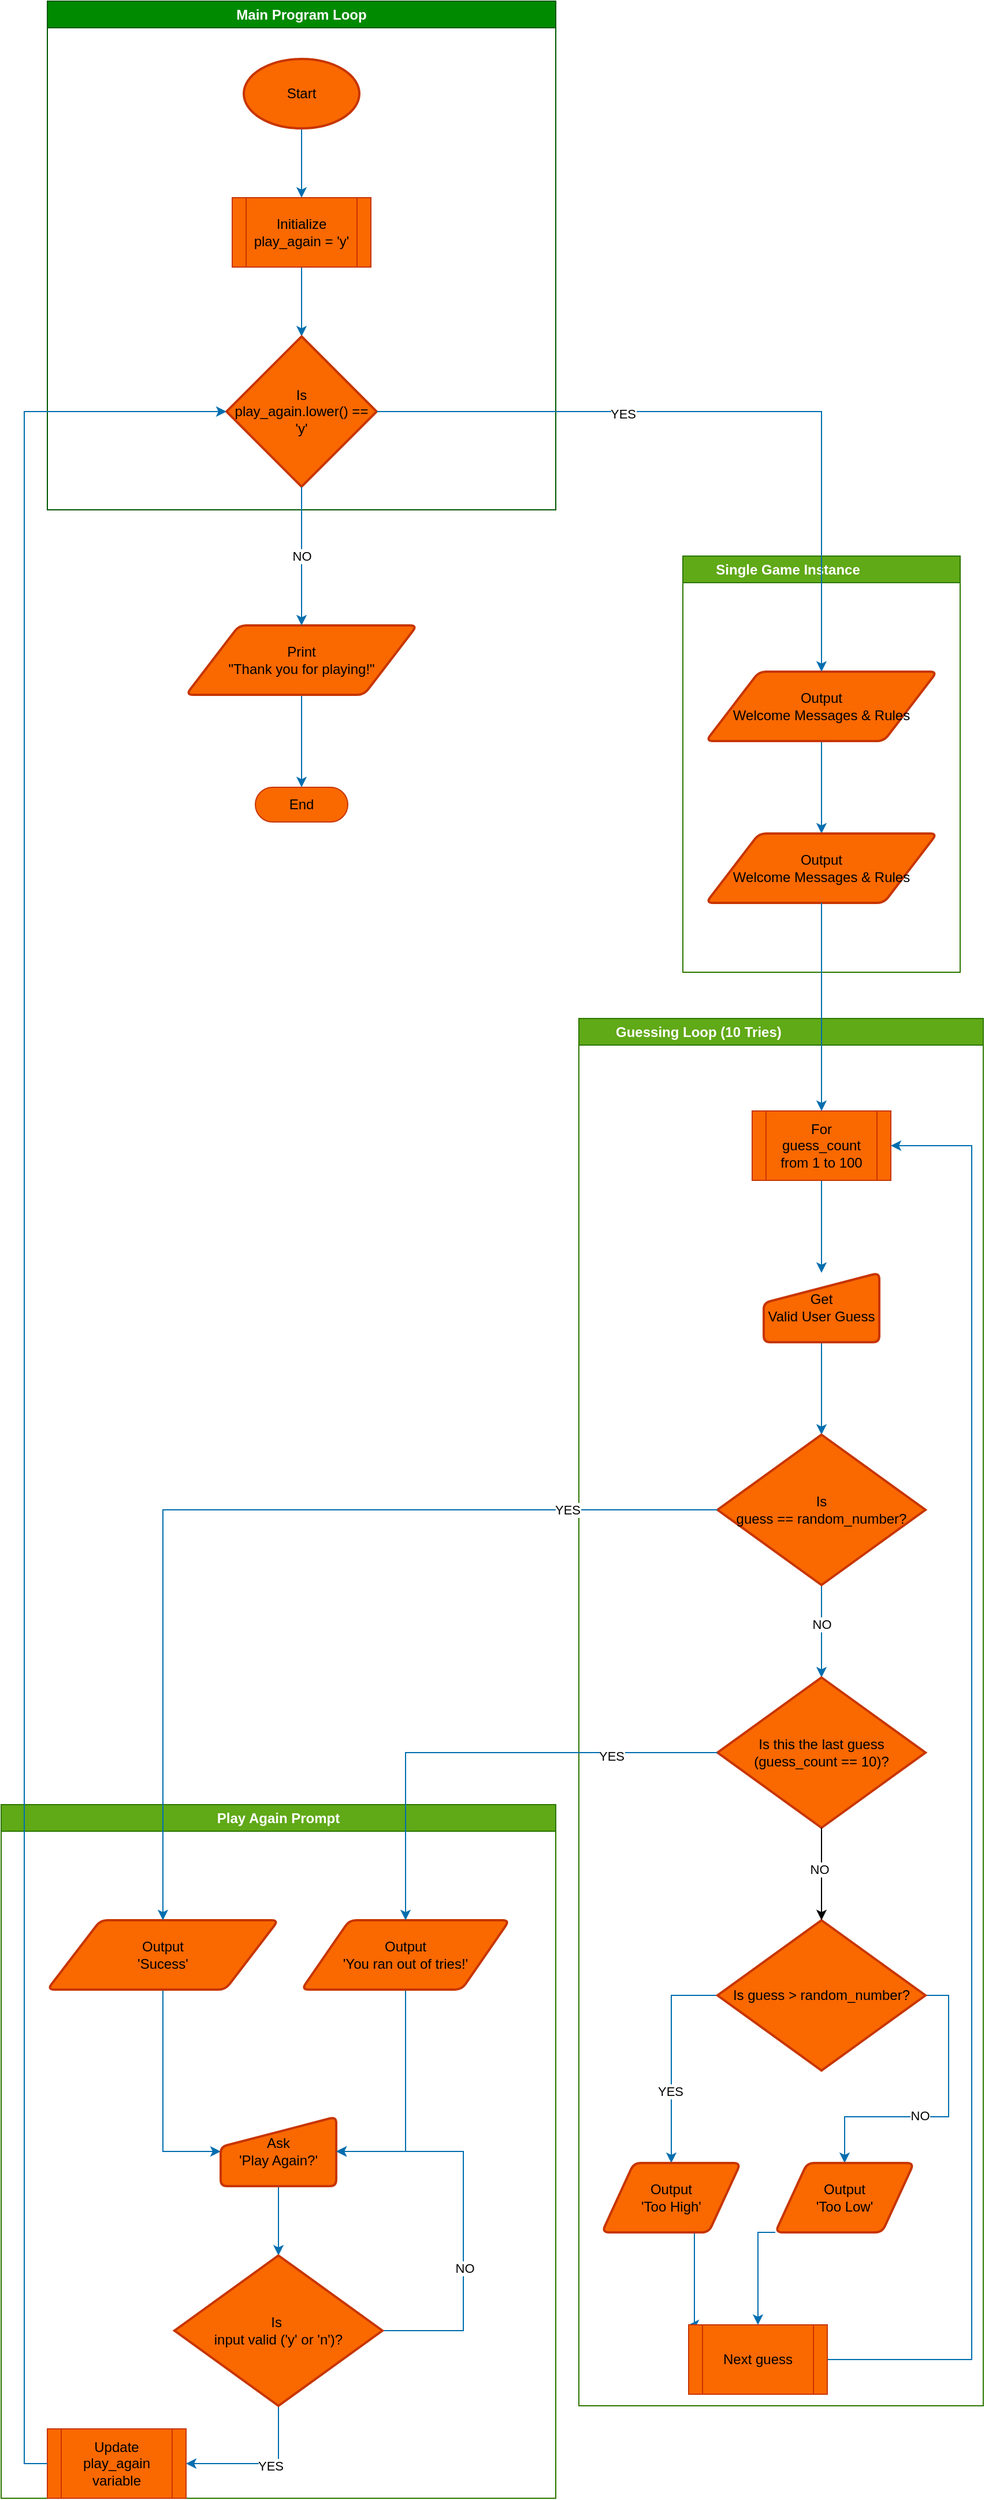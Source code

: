 <mxfile version="28.2.4">
  <diagram name="Page-1" id="NZuQ4O7f3G0Cdv8Sl80c">
    <mxGraphModel dx="1426" dy="823" grid="1" gridSize="10" guides="1" tooltips="1" connect="1" arrows="1" fold="1" page="1" pageScale="1" pageWidth="850" pageHeight="1100" math="0" shadow="0">
      <root>
        <mxCell id="0" />
        <mxCell id="1" parent="0" />
        <mxCell id="RK0en1vMOYa4nUFbqt7z-1" value="Main Program Loop" style="swimlane;whiteSpace=wrap;html=1;fillColor=#008a00;fontColor=#ffffff;strokeColor=#005700;" vertex="1" parent="1">
          <mxGeometry x="40" y="40" width="440" height="440" as="geometry" />
        </mxCell>
        <mxCell id="RK0en1vMOYa4nUFbqt7z-4" value="" style="edgeStyle=orthogonalEdgeStyle;rounded=0;orthogonalLoop=1;jettySize=auto;html=1;fillColor=#1ba1e2;strokeColor=#006EAF;" edge="1" parent="RK0en1vMOYa4nUFbqt7z-1" source="RK0en1vMOYa4nUFbqt7z-2" target="RK0en1vMOYa4nUFbqt7z-3">
          <mxGeometry relative="1" as="geometry" />
        </mxCell>
        <mxCell id="RK0en1vMOYa4nUFbqt7z-2" value="Start" style="strokeWidth=2;html=1;shape=mxgraph.flowchart.start_1;whiteSpace=wrap;fillColor=#fa6800;fontColor=#000000;strokeColor=#C73500;" vertex="1" parent="RK0en1vMOYa4nUFbqt7z-1">
          <mxGeometry x="170" y="50" width="100" height="60" as="geometry" />
        </mxCell>
        <mxCell id="RK0en1vMOYa4nUFbqt7z-6" value="" style="edgeStyle=orthogonalEdgeStyle;rounded=0;orthogonalLoop=1;jettySize=auto;html=1;fillColor=#1ba1e2;strokeColor=#006EAF;" edge="1" parent="RK0en1vMOYa4nUFbqt7z-1" source="RK0en1vMOYa4nUFbqt7z-3" target="RK0en1vMOYa4nUFbqt7z-5">
          <mxGeometry relative="1" as="geometry" />
        </mxCell>
        <mxCell id="RK0en1vMOYa4nUFbqt7z-3" value="Initialize&lt;div&gt;play_again = &#39;y&#39;&lt;/div&gt;" style="shape=process;whiteSpace=wrap;html=1;backgroundOutline=1;fillColor=#fa6800;fontColor=#000000;strokeColor=#C73500;" vertex="1" parent="RK0en1vMOYa4nUFbqt7z-1">
          <mxGeometry x="160" y="170" width="120" height="60" as="geometry" />
        </mxCell>
        <mxCell id="RK0en1vMOYa4nUFbqt7z-5" value="Is&lt;div&gt;play_again.lower() == &#39;y&#39;&lt;/div&gt;" style="strokeWidth=2;html=1;shape=mxgraph.flowchart.decision;whiteSpace=wrap;fillColor=#fa6800;fontColor=#000000;strokeColor=#C73500;" vertex="1" parent="RK0en1vMOYa4nUFbqt7z-1">
          <mxGeometry x="155" y="290" width="130" height="130" as="geometry" />
        </mxCell>
        <mxCell id="RK0en1vMOYa4nUFbqt7z-7" value="&amp;nbsp; &amp;nbsp; &amp;nbsp; &amp;nbsp; Single Game Instance" style="swimlane;whiteSpace=wrap;html=1;align=left;fillColor=#60a917;fontColor=#ffffff;strokeColor=#2D7600;" vertex="1" parent="1">
          <mxGeometry x="590" y="520" width="240" height="360" as="geometry" />
        </mxCell>
        <mxCell id="RK0en1vMOYa4nUFbqt7z-15" style="edgeStyle=orthogonalEdgeStyle;rounded=0;orthogonalLoop=1;jettySize=auto;html=1;fillColor=#1ba1e2;strokeColor=#006EAF;" edge="1" parent="RK0en1vMOYa4nUFbqt7z-7" source="RK0en1vMOYa4nUFbqt7z-13" target="RK0en1vMOYa4nUFbqt7z-14">
          <mxGeometry relative="1" as="geometry" />
        </mxCell>
        <mxCell id="RK0en1vMOYa4nUFbqt7z-13" value="Output&lt;div&gt;Welcome Messages &amp;amp; Rules&lt;/div&gt;" style="shape=parallelogram;html=1;strokeWidth=2;perimeter=parallelogramPerimeter;whiteSpace=wrap;rounded=1;arcSize=12;size=0.23;fillColor=#fa6800;fontColor=#000000;strokeColor=#C73500;" vertex="1" parent="RK0en1vMOYa4nUFbqt7z-7">
          <mxGeometry x="20" y="100" width="200" height="60" as="geometry" />
        </mxCell>
        <mxCell id="RK0en1vMOYa4nUFbqt7z-14" value="Output&lt;div&gt;Welcome Messages &amp;amp; Rules&lt;/div&gt;" style="shape=parallelogram;html=1;strokeWidth=2;perimeter=parallelogramPerimeter;whiteSpace=wrap;rounded=1;arcSize=12;size=0.23;fillColor=#fa6800;fontColor=#000000;strokeColor=#C73500;" vertex="1" parent="RK0en1vMOYa4nUFbqt7z-7">
          <mxGeometry x="20" y="240" width="200" height="60" as="geometry" />
        </mxCell>
        <mxCell id="RK0en1vMOYa4nUFbqt7z-16" style="edgeStyle=orthogonalEdgeStyle;rounded=0;orthogonalLoop=1;jettySize=auto;html=1;exitX=1;exitY=0.5;exitDx=0;exitDy=0;exitPerimeter=0;entryX=0.5;entryY=0;entryDx=0;entryDy=0;fillColor=#1ba1e2;strokeColor=#006EAF;" edge="1" parent="1" source="RK0en1vMOYa4nUFbqt7z-5" target="RK0en1vMOYa4nUFbqt7z-13">
          <mxGeometry relative="1" as="geometry" />
        </mxCell>
        <mxCell id="RK0en1vMOYa4nUFbqt7z-17" value="YES" style="edgeLabel;html=1;align=center;verticalAlign=middle;resizable=0;points=[];" vertex="1" connectable="0" parent="RK0en1vMOYa4nUFbqt7z-16">
          <mxGeometry x="-0.301" y="-2" relative="1" as="geometry">
            <mxPoint as="offset" />
          </mxGeometry>
        </mxCell>
        <mxCell id="RK0en1vMOYa4nUFbqt7z-22" value="" style="edgeStyle=orthogonalEdgeStyle;rounded=0;orthogonalLoop=1;jettySize=auto;html=1;fillColor=#1ba1e2;strokeColor=#006EAF;" edge="1" parent="1" source="RK0en1vMOYa4nUFbqt7z-18" target="RK0en1vMOYa4nUFbqt7z-21">
          <mxGeometry relative="1" as="geometry" />
        </mxCell>
        <mxCell id="RK0en1vMOYa4nUFbqt7z-18" value="Print&lt;div&gt;&quot;Thank you for playing!&quot;&lt;/div&gt;" style="shape=parallelogram;html=1;strokeWidth=2;perimeter=parallelogramPerimeter;whiteSpace=wrap;rounded=1;arcSize=12;size=0.23;fillColor=#fa6800;fontColor=#000000;strokeColor=#C73500;" vertex="1" parent="1">
          <mxGeometry x="160" y="580" width="200" height="60" as="geometry" />
        </mxCell>
        <mxCell id="RK0en1vMOYa4nUFbqt7z-19" style="edgeStyle=orthogonalEdgeStyle;rounded=0;orthogonalLoop=1;jettySize=auto;html=1;entryX=0.5;entryY=0;entryDx=0;entryDy=0;fillColor=#1ba1e2;strokeColor=#006EAF;" edge="1" parent="1" source="RK0en1vMOYa4nUFbqt7z-5" target="RK0en1vMOYa4nUFbqt7z-18">
          <mxGeometry relative="1" as="geometry" />
        </mxCell>
        <mxCell id="RK0en1vMOYa4nUFbqt7z-92" value="NO" style="edgeLabel;html=1;align=center;verticalAlign=middle;resizable=0;points=[];fontColor=light-dark(default, #ff0000);" vertex="1" connectable="0" parent="RK0en1vMOYa4nUFbqt7z-19">
          <mxGeometry x="0.25" y="4" relative="1" as="geometry">
            <mxPoint x="-4" y="-15" as="offset" />
          </mxGeometry>
        </mxCell>
        <mxCell id="RK0en1vMOYa4nUFbqt7z-21" value="End" style="html=1;dashed=0;whiteSpace=wrap;shape=mxgraph.dfd.start;fillColor=#fa6800;fontColor=#000000;strokeColor=#C73500;" vertex="1" parent="1">
          <mxGeometry x="220" y="720" width="80" height="30" as="geometry" />
        </mxCell>
        <mxCell id="RK0en1vMOYa4nUFbqt7z-23" value="&amp;nbsp; &amp;nbsp; &amp;nbsp; &amp;nbsp; &amp;nbsp;Guessing Loop (10 Tries)" style="swimlane;whiteSpace=wrap;html=1;align=left;fillColor=#60a917;fontColor=#ffffff;strokeColor=#2D7600;" vertex="1" parent="1">
          <mxGeometry x="500" y="920" width="350" height="1200" as="geometry">
            <mxRectangle x="410" y="960" width="180" height="30" as="alternateBounds" />
          </mxGeometry>
        </mxCell>
        <mxCell id="RK0en1vMOYa4nUFbqt7z-32" value="" style="edgeStyle=orthogonalEdgeStyle;rounded=0;orthogonalLoop=1;jettySize=auto;html=1;fillColor=#1ba1e2;strokeColor=#006EAF;" edge="1" parent="RK0en1vMOYa4nUFbqt7z-23" source="RK0en1vMOYa4nUFbqt7z-28" target="RK0en1vMOYa4nUFbqt7z-31">
          <mxGeometry relative="1" as="geometry" />
        </mxCell>
        <mxCell id="RK0en1vMOYa4nUFbqt7z-28" value="For&lt;div&gt;guess_count from 1 to 100&lt;/div&gt;" style="shape=process;whiteSpace=wrap;html=1;backgroundOutline=1;fillColor=#fa6800;fontColor=#000000;strokeColor=#C73500;" vertex="1" parent="RK0en1vMOYa4nUFbqt7z-23">
          <mxGeometry x="150" y="80" width="120" height="60" as="geometry" />
        </mxCell>
        <mxCell id="RK0en1vMOYa4nUFbqt7z-34" value="" style="edgeStyle=orthogonalEdgeStyle;rounded=0;orthogonalLoop=1;jettySize=auto;html=1;fillColor=#1ba1e2;strokeColor=#006EAF;" edge="1" parent="RK0en1vMOYa4nUFbqt7z-23" source="RK0en1vMOYa4nUFbqt7z-31" target="RK0en1vMOYa4nUFbqt7z-33">
          <mxGeometry relative="1" as="geometry" />
        </mxCell>
        <mxCell id="RK0en1vMOYa4nUFbqt7z-31" value="Get&lt;div&gt;Valid User Guess&lt;/div&gt;" style="html=1;strokeWidth=2;shape=manualInput;whiteSpace=wrap;rounded=1;size=26;arcSize=11;fillColor=#fa6800;fontColor=#000000;strokeColor=#C73500;" vertex="1" parent="RK0en1vMOYa4nUFbqt7z-23">
          <mxGeometry x="160" y="220" width="100" height="60" as="geometry" />
        </mxCell>
        <mxCell id="RK0en1vMOYa4nUFbqt7z-36" style="edgeStyle=orthogonalEdgeStyle;rounded=0;orthogonalLoop=1;jettySize=auto;html=1;fillColor=#1ba1e2;strokeColor=#006EAF;" edge="1" parent="RK0en1vMOYa4nUFbqt7z-23" source="RK0en1vMOYa4nUFbqt7z-33" target="RK0en1vMOYa4nUFbqt7z-35">
          <mxGeometry relative="1" as="geometry" />
        </mxCell>
        <mxCell id="RK0en1vMOYa4nUFbqt7z-74" value="NO" style="edgeLabel;html=1;align=center;verticalAlign=middle;resizable=0;points=[];" vertex="1" connectable="0" parent="RK0en1vMOYa4nUFbqt7z-36">
          <mxGeometry x="-0.15" relative="1" as="geometry">
            <mxPoint as="offset" />
          </mxGeometry>
        </mxCell>
        <mxCell id="RK0en1vMOYa4nUFbqt7z-33" value="Is&lt;div&gt;guess == random_number?&lt;/div&gt;" style="strokeWidth=2;html=1;shape=mxgraph.flowchart.decision;whiteSpace=wrap;fillColor=#fa6800;fontColor=#000000;strokeColor=#C73500;" vertex="1" parent="RK0en1vMOYa4nUFbqt7z-23">
          <mxGeometry x="120" y="360" width="180" height="130" as="geometry" />
        </mxCell>
        <mxCell id="RK0en1vMOYa4nUFbqt7z-35" value="Is this the last guess&lt;div&gt;(guess_count == 10)?&lt;/div&gt;" style="strokeWidth=2;html=1;shape=mxgraph.flowchart.decision;whiteSpace=wrap;fillColor=#fa6800;fontColor=#000000;strokeColor=#C73500;" vertex="1" parent="RK0en1vMOYa4nUFbqt7z-23">
          <mxGeometry x="120" y="570" width="180" height="130" as="geometry" />
        </mxCell>
        <mxCell id="RK0en1vMOYa4nUFbqt7z-41" style="edgeStyle=orthogonalEdgeStyle;rounded=0;orthogonalLoop=1;jettySize=auto;html=1;entryX=0.5;entryY=0;entryDx=0;entryDy=0;exitX=0;exitY=0.5;exitDx=0;exitDy=0;exitPerimeter=0;fillColor=#1ba1e2;strokeColor=#006EAF;" edge="1" parent="RK0en1vMOYa4nUFbqt7z-23" source="RK0en1vMOYa4nUFbqt7z-37" target="RK0en1vMOYa4nUFbqt7z-40">
          <mxGeometry relative="1" as="geometry" />
        </mxCell>
        <mxCell id="RK0en1vMOYa4nUFbqt7z-71" value="YES" style="edgeLabel;html=1;align=center;verticalAlign=middle;resizable=0;points=[];" vertex="1" connectable="0" parent="RK0en1vMOYa4nUFbqt7z-41">
          <mxGeometry x="0.323" y="-1" relative="1" as="geometry">
            <mxPoint as="offset" />
          </mxGeometry>
        </mxCell>
        <mxCell id="RK0en1vMOYa4nUFbqt7z-42" style="edgeStyle=orthogonalEdgeStyle;rounded=0;orthogonalLoop=1;jettySize=auto;html=1;entryX=0.5;entryY=0;entryDx=0;entryDy=0;exitX=1;exitY=0.5;exitDx=0;exitDy=0;exitPerimeter=0;fillColor=#1ba1e2;strokeColor=#006EAF;" edge="1" parent="RK0en1vMOYa4nUFbqt7z-23" source="RK0en1vMOYa4nUFbqt7z-37" target="RK0en1vMOYa4nUFbqt7z-39">
          <mxGeometry relative="1" as="geometry" />
        </mxCell>
        <mxCell id="RK0en1vMOYa4nUFbqt7z-72" value="NO" style="edgeLabel;html=1;align=center;verticalAlign=middle;resizable=0;points=[];" vertex="1" connectable="0" parent="RK0en1vMOYa4nUFbqt7z-42">
          <mxGeometry x="0.178" y="-1" relative="1" as="geometry">
            <mxPoint as="offset" />
          </mxGeometry>
        </mxCell>
        <mxCell id="RK0en1vMOYa4nUFbqt7z-37" value="Is guess &amp;gt; random_number&lt;span style=&quot;background-color: transparent;&quot;&gt;?&lt;/span&gt;" style="strokeWidth=2;html=1;shape=mxgraph.flowchart.decision;whiteSpace=wrap;fillColor=#fa6800;fontColor=#000000;strokeColor=#C73500;" vertex="1" parent="RK0en1vMOYa4nUFbqt7z-23">
          <mxGeometry x="120" y="780" width="180" height="130" as="geometry" />
        </mxCell>
        <mxCell id="RK0en1vMOYa4nUFbqt7z-38" value="" style="edgeStyle=orthogonalEdgeStyle;rounded=0;orthogonalLoop=1;jettySize=auto;html=1;" edge="1" parent="RK0en1vMOYa4nUFbqt7z-23" source="RK0en1vMOYa4nUFbqt7z-35" target="RK0en1vMOYa4nUFbqt7z-37">
          <mxGeometry relative="1" as="geometry" />
        </mxCell>
        <mxCell id="RK0en1vMOYa4nUFbqt7z-73" value="NO" style="edgeLabel;html=1;align=center;verticalAlign=middle;resizable=0;points=[];" vertex="1" connectable="0" parent="RK0en1vMOYa4nUFbqt7z-38">
          <mxGeometry x="-0.1" y="-2" relative="1" as="geometry">
            <mxPoint as="offset" />
          </mxGeometry>
        </mxCell>
        <mxCell id="RK0en1vMOYa4nUFbqt7z-44" style="edgeStyle=orthogonalEdgeStyle;rounded=0;orthogonalLoop=1;jettySize=auto;html=1;entryX=0.5;entryY=0;entryDx=0;entryDy=0;exitX=0;exitY=1;exitDx=0;exitDy=0;fillColor=#1ba1e2;strokeColor=#006EAF;" edge="1" parent="RK0en1vMOYa4nUFbqt7z-23" source="RK0en1vMOYa4nUFbqt7z-39" target="RK0en1vMOYa4nUFbqt7z-43">
          <mxGeometry relative="1" as="geometry">
            <Array as="points">
              <mxPoint x="155" y="1050" />
            </Array>
          </mxGeometry>
        </mxCell>
        <mxCell id="RK0en1vMOYa4nUFbqt7z-39" value="Output&lt;div&gt;&#39;Too Low&#39;&lt;/div&gt;" style="shape=parallelogram;html=1;strokeWidth=2;perimeter=parallelogramPerimeter;whiteSpace=wrap;rounded=1;arcSize=12;size=0.23;fillColor=#fa6800;fontColor=#000000;strokeColor=#C73500;" vertex="1" parent="RK0en1vMOYa4nUFbqt7z-23">
          <mxGeometry x="170" y="990" width="120" height="60" as="geometry" />
        </mxCell>
        <mxCell id="RK0en1vMOYa4nUFbqt7z-45" style="edgeStyle=orthogonalEdgeStyle;rounded=0;orthogonalLoop=1;jettySize=auto;html=1;entryX=0;entryY=0;entryDx=0;entryDy=0;exitX=0.5;exitY=1;exitDx=0;exitDy=0;fillColor=#1ba1e2;strokeColor=#006EAF;" edge="1" parent="RK0en1vMOYa4nUFbqt7z-23" source="RK0en1vMOYa4nUFbqt7z-40" target="RK0en1vMOYa4nUFbqt7z-43">
          <mxGeometry relative="1" as="geometry">
            <Array as="points">
              <mxPoint x="100" y="1130" />
            </Array>
          </mxGeometry>
        </mxCell>
        <mxCell id="RK0en1vMOYa4nUFbqt7z-40" value="Output&lt;div&gt;&#39;Too High&#39;&lt;/div&gt;" style="shape=parallelogram;html=1;strokeWidth=2;perimeter=parallelogramPerimeter;whiteSpace=wrap;rounded=1;arcSize=12;size=0.23;fillColor=#fa6800;fontColor=#000000;strokeColor=#C73500;" vertex="1" parent="RK0en1vMOYa4nUFbqt7z-23">
          <mxGeometry x="20" y="990" width="120" height="60" as="geometry" />
        </mxCell>
        <mxCell id="RK0en1vMOYa4nUFbqt7z-46" style="edgeStyle=orthogonalEdgeStyle;rounded=0;orthogonalLoop=1;jettySize=auto;html=1;entryX=1;entryY=0.5;entryDx=0;entryDy=0;exitX=1;exitY=0.5;exitDx=0;exitDy=0;fillColor=#1ba1e2;strokeColor=#006EAF;" edge="1" parent="RK0en1vMOYa4nUFbqt7z-23" source="RK0en1vMOYa4nUFbqt7z-43" target="RK0en1vMOYa4nUFbqt7z-28">
          <mxGeometry relative="1" as="geometry">
            <Array as="points">
              <mxPoint x="340" y="1160" />
              <mxPoint x="340" y="110" />
            </Array>
          </mxGeometry>
        </mxCell>
        <mxCell id="RK0en1vMOYa4nUFbqt7z-43" value="Next guess" style="shape=process;whiteSpace=wrap;html=1;backgroundOutline=1;fillColor=#fa6800;fontColor=#000000;strokeColor=#C73500;" vertex="1" parent="RK0en1vMOYa4nUFbqt7z-23">
          <mxGeometry x="95" y="1130" width="120" height="60" as="geometry" />
        </mxCell>
        <mxCell id="RK0en1vMOYa4nUFbqt7z-30" style="edgeStyle=orthogonalEdgeStyle;rounded=0;orthogonalLoop=1;jettySize=auto;html=1;entryX=0.5;entryY=0;entryDx=0;entryDy=0;fillColor=#1ba1e2;strokeColor=#006EAF;" edge="1" parent="1" source="RK0en1vMOYa4nUFbqt7z-14" target="RK0en1vMOYa4nUFbqt7z-28">
          <mxGeometry relative="1" as="geometry" />
        </mxCell>
        <mxCell id="RK0en1vMOYa4nUFbqt7z-53" value="Play Again Prompt" style="swimlane;whiteSpace=wrap;html=1;align=center;fillColor=#60a917;fontColor=#ffffff;strokeColor=#2D7600;" vertex="1" parent="1">
          <mxGeometry y="1600" width="480" height="600" as="geometry">
            <mxRectangle x="410" y="960" width="180" height="30" as="alternateBounds" />
          </mxGeometry>
        </mxCell>
        <mxCell id="RK0en1vMOYa4nUFbqt7z-81" style="edgeStyle=orthogonalEdgeStyle;rounded=0;orthogonalLoop=1;jettySize=auto;html=1;entryX=1;entryY=0.5;entryDx=0;entryDy=0;fillColor=#1ba1e2;strokeColor=#006EAF;" edge="1" parent="RK0en1vMOYa4nUFbqt7z-53" source="RK0en1vMOYa4nUFbqt7z-66" target="RK0en1vMOYa4nUFbqt7z-79">
          <mxGeometry relative="1" as="geometry" />
        </mxCell>
        <mxCell id="RK0en1vMOYa4nUFbqt7z-66" value="Output&lt;div&gt;&#39;You ran out of tries!&#39;&lt;/div&gt;" style="shape=parallelogram;html=1;strokeWidth=2;perimeter=parallelogramPerimeter;whiteSpace=wrap;rounded=1;arcSize=12;size=0.23;fillColor=#fa6800;fontColor=#000000;strokeColor=#C73500;" vertex="1" parent="RK0en1vMOYa4nUFbqt7z-53">
          <mxGeometry x="260" y="100" width="180" height="60" as="geometry" />
        </mxCell>
        <mxCell id="RK0en1vMOYa4nUFbqt7z-80" style="edgeStyle=orthogonalEdgeStyle;rounded=0;orthogonalLoop=1;jettySize=auto;html=1;entryX=0;entryY=0.5;entryDx=0;entryDy=0;fillColor=#1ba1e2;strokeColor=#006EAF;" edge="1" parent="RK0en1vMOYa4nUFbqt7z-53" source="RK0en1vMOYa4nUFbqt7z-68" target="RK0en1vMOYa4nUFbqt7z-79">
          <mxGeometry relative="1" as="geometry" />
        </mxCell>
        <mxCell id="RK0en1vMOYa4nUFbqt7z-68" value="Output&lt;div&gt;&#39;Sucess&#39;&lt;/div&gt;" style="shape=parallelogram;html=1;strokeWidth=2;perimeter=parallelogramPerimeter;whiteSpace=wrap;rounded=1;arcSize=12;size=0.23;fillColor=#fa6800;fontColor=#000000;strokeColor=#C73500;" vertex="1" parent="RK0en1vMOYa4nUFbqt7z-53">
          <mxGeometry x="40" y="100" width="200" height="60" as="geometry" />
        </mxCell>
        <mxCell id="RK0en1vMOYa4nUFbqt7z-83" value="" style="edgeStyle=orthogonalEdgeStyle;rounded=0;orthogonalLoop=1;jettySize=auto;html=1;fillColor=#1ba1e2;strokeColor=#006EAF;" edge="1" parent="RK0en1vMOYa4nUFbqt7z-53" source="RK0en1vMOYa4nUFbqt7z-79" target="RK0en1vMOYa4nUFbqt7z-82">
          <mxGeometry relative="1" as="geometry" />
        </mxCell>
        <mxCell id="RK0en1vMOYa4nUFbqt7z-79" value="Ask&lt;div&gt;&#39;Play Again?&#39;&lt;/div&gt;" style="html=1;strokeWidth=2;shape=manualInput;whiteSpace=wrap;rounded=1;size=26;arcSize=11;fillColor=#fa6800;fontColor=#000000;strokeColor=#C73500;" vertex="1" parent="RK0en1vMOYa4nUFbqt7z-53">
          <mxGeometry x="190" y="270" width="100" height="60" as="geometry" />
        </mxCell>
        <mxCell id="RK0en1vMOYa4nUFbqt7z-84" style="edgeStyle=orthogonalEdgeStyle;rounded=0;orthogonalLoop=1;jettySize=auto;html=1;entryX=1;entryY=0.5;entryDx=0;entryDy=0;exitX=1;exitY=0.5;exitDx=0;exitDy=0;exitPerimeter=0;fillColor=#1ba1e2;strokeColor=#006EAF;" edge="1" parent="RK0en1vMOYa4nUFbqt7z-53" source="RK0en1vMOYa4nUFbqt7z-82" target="RK0en1vMOYa4nUFbqt7z-79">
          <mxGeometry relative="1" as="geometry">
            <Array as="points">
              <mxPoint x="400" y="455" />
              <mxPoint x="400" y="300" />
            </Array>
          </mxGeometry>
        </mxCell>
        <mxCell id="RK0en1vMOYa4nUFbqt7z-85" value="NO" style="edgeLabel;html=1;align=center;verticalAlign=middle;resizable=0;points=[];" vertex="1" connectable="0" parent="RK0en1vMOYa4nUFbqt7z-84">
          <mxGeometry x="-0.26" y="-1" relative="1" as="geometry">
            <mxPoint as="offset" />
          </mxGeometry>
        </mxCell>
        <mxCell id="RK0en1vMOYa4nUFbqt7z-87" style="edgeStyle=orthogonalEdgeStyle;rounded=0;orthogonalLoop=1;jettySize=auto;html=1;entryX=1;entryY=0.5;entryDx=0;entryDy=0;fillColor=#1ba1e2;strokeColor=#006EAF;" edge="1" parent="RK0en1vMOYa4nUFbqt7z-53" source="RK0en1vMOYa4nUFbqt7z-82" target="RK0en1vMOYa4nUFbqt7z-86">
          <mxGeometry relative="1" as="geometry" />
        </mxCell>
        <mxCell id="RK0en1vMOYa4nUFbqt7z-88" value="YES" style="edgeLabel;html=1;align=center;verticalAlign=middle;resizable=0;points=[];" vertex="1" connectable="0" parent="RK0en1vMOYa4nUFbqt7z-87">
          <mxGeometry x="-0.123" y="2" relative="1" as="geometry">
            <mxPoint as="offset" />
          </mxGeometry>
        </mxCell>
        <mxCell id="RK0en1vMOYa4nUFbqt7z-82" value="Is&amp;nbsp;&lt;div&gt;&lt;span style=&quot;background-color: transparent;&quot;&gt;input valid (&#39;y&#39; or &#39;n&#39;)?&lt;/span&gt;&lt;/div&gt;" style="strokeWidth=2;html=1;shape=mxgraph.flowchart.decision;whiteSpace=wrap;fillColor=#fa6800;fontColor=#000000;strokeColor=#C73500;" vertex="1" parent="RK0en1vMOYa4nUFbqt7z-53">
          <mxGeometry x="150" y="390" width="180" height="130" as="geometry" />
        </mxCell>
        <mxCell id="RK0en1vMOYa4nUFbqt7z-86" value="Update&lt;div&gt;play_again&lt;/div&gt;&lt;div&gt;variable&lt;/div&gt;" style="shape=process;whiteSpace=wrap;html=1;backgroundOutline=1;fillColor=#fa6800;fontColor=#000000;strokeColor=#C73500;" vertex="1" parent="RK0en1vMOYa4nUFbqt7z-53">
          <mxGeometry x="40" y="540" width="120" height="60" as="geometry" />
        </mxCell>
        <mxCell id="RK0en1vMOYa4nUFbqt7z-75" style="edgeStyle=orthogonalEdgeStyle;rounded=0;orthogonalLoop=1;jettySize=auto;html=1;fillColor=#1ba1e2;strokeColor=#006EAF;" edge="1" parent="1" source="RK0en1vMOYa4nUFbqt7z-33" target="RK0en1vMOYa4nUFbqt7z-68">
          <mxGeometry relative="1" as="geometry" />
        </mxCell>
        <mxCell id="RK0en1vMOYa4nUFbqt7z-77" value="YES" style="edgeLabel;html=1;align=center;verticalAlign=middle;resizable=0;points=[];" vertex="1" connectable="0" parent="RK0en1vMOYa4nUFbqt7z-75">
          <mxGeometry x="-0.687" relative="1" as="geometry">
            <mxPoint as="offset" />
          </mxGeometry>
        </mxCell>
        <mxCell id="RK0en1vMOYa4nUFbqt7z-76" style="edgeStyle=orthogonalEdgeStyle;rounded=0;orthogonalLoop=1;jettySize=auto;html=1;entryX=0.5;entryY=0;entryDx=0;entryDy=0;fillColor=#1ba1e2;strokeColor=#006EAF;" edge="1" parent="1" source="RK0en1vMOYa4nUFbqt7z-35" target="RK0en1vMOYa4nUFbqt7z-66">
          <mxGeometry relative="1" as="geometry" />
        </mxCell>
        <mxCell id="RK0en1vMOYa4nUFbqt7z-78" value="YES" style="edgeLabel;html=1;align=center;verticalAlign=middle;resizable=0;points=[];" vertex="1" connectable="0" parent="RK0en1vMOYa4nUFbqt7z-76">
          <mxGeometry x="-0.554" y="3" relative="1" as="geometry">
            <mxPoint as="offset" />
          </mxGeometry>
        </mxCell>
        <mxCell id="RK0en1vMOYa4nUFbqt7z-89" style="edgeStyle=orthogonalEdgeStyle;rounded=0;orthogonalLoop=1;jettySize=auto;html=1;entryX=0;entryY=0.5;entryDx=0;entryDy=0;entryPerimeter=0;exitX=0;exitY=0.5;exitDx=0;exitDy=0;fillColor=#1ba1e2;strokeColor=#006EAF;" edge="1" parent="1" source="RK0en1vMOYa4nUFbqt7z-86" target="RK0en1vMOYa4nUFbqt7z-5">
          <mxGeometry relative="1" as="geometry" />
        </mxCell>
      </root>
    </mxGraphModel>
  </diagram>
</mxfile>
